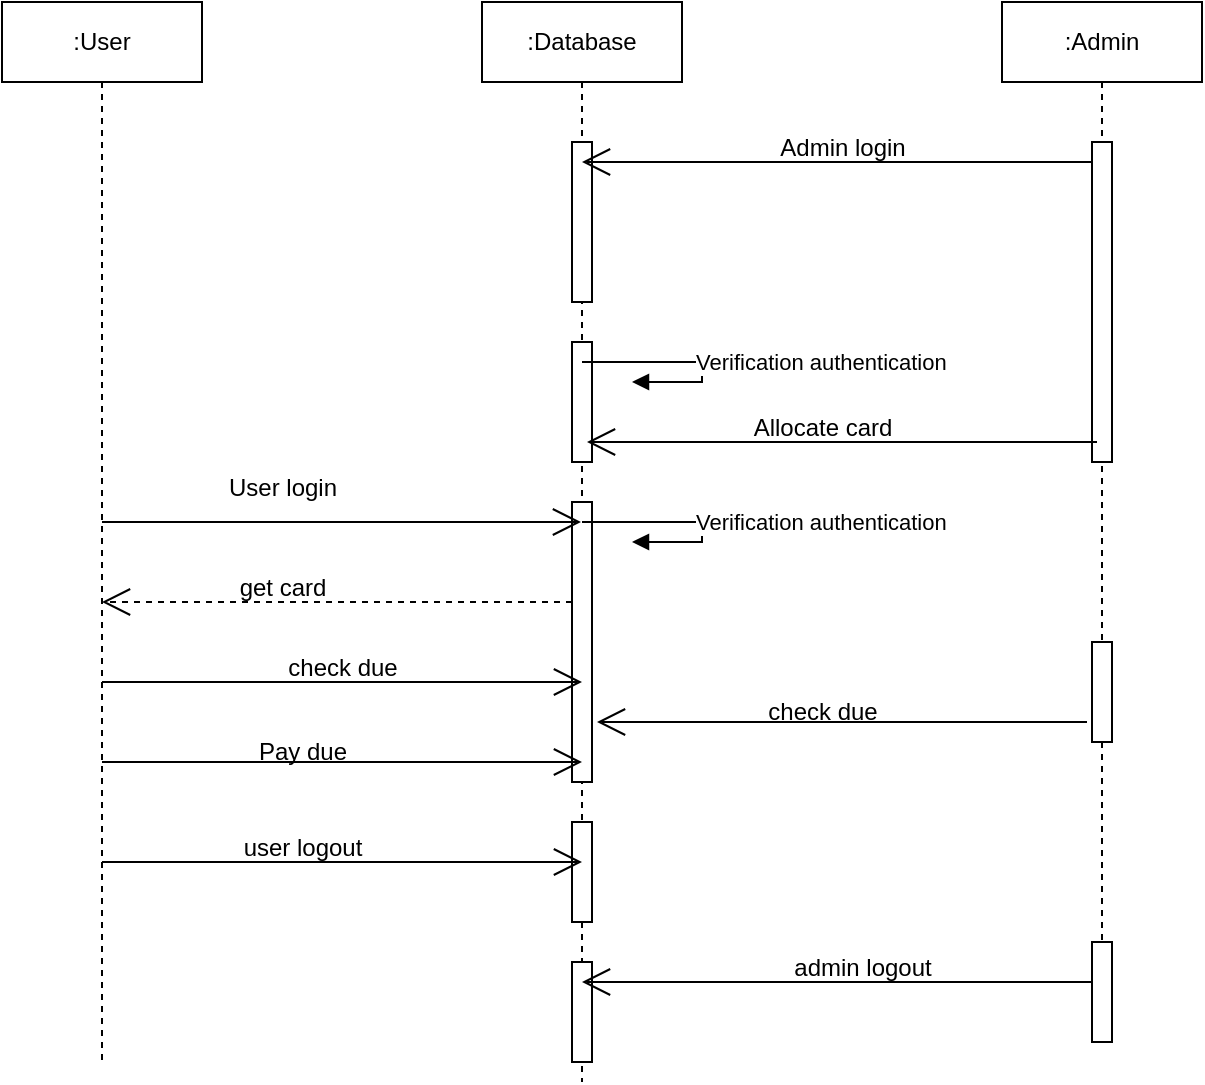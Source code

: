 <mxfile version="25.0.3">
  <diagram name="Page-1" id="X3vyGopgjFmDwHrXPJg6">
    <mxGraphModel grid="1" page="1" gridSize="10" guides="1" tooltips="1" connect="1" arrows="1" fold="1" pageScale="1" pageWidth="850" pageHeight="1100" math="0" shadow="0">
      <root>
        <mxCell id="0" />
        <mxCell id="1" parent="0" />
        <mxCell id="VADtkPt1rFwpbDyHD9jI-3" value=":Database" style="shape=umlLifeline;perimeter=lifelinePerimeter;whiteSpace=wrap;html=1;container=1;dropTarget=0;collapsible=0;recursiveResize=0;outlineConnect=0;portConstraint=eastwest;newEdgeStyle={&quot;curved&quot;:0,&quot;rounded&quot;:0};" vertex="1" parent="1">
          <mxGeometry x="360" y="40" width="100" height="540" as="geometry" />
        </mxCell>
        <mxCell id="VADtkPt1rFwpbDyHD9jI-6" value="" style="html=1;points=[[0,0,0,0,5],[0,1,0,0,-5],[1,0,0,0,5],[1,1,0,0,-5]];perimeter=orthogonalPerimeter;outlineConnect=0;targetShapes=umlLifeline;portConstraint=eastwest;newEdgeStyle={&quot;curved&quot;:0,&quot;rounded&quot;:0};" vertex="1" parent="VADtkPt1rFwpbDyHD9jI-3">
          <mxGeometry x="45" y="70" width="10" height="80" as="geometry" />
        </mxCell>
        <mxCell id="VADtkPt1rFwpbDyHD9jI-9" value="" style="html=1;points=[[0,0,0,0,5],[0,1,0,0,-5],[1,0,0,0,5],[1,1,0,0,-5]];perimeter=orthogonalPerimeter;outlineConnect=0;targetShapes=umlLifeline;portConstraint=eastwest;newEdgeStyle={&quot;curved&quot;:0,&quot;rounded&quot;:0};" vertex="1" parent="VADtkPt1rFwpbDyHD9jI-3">
          <mxGeometry x="45" y="170" width="10" height="60" as="geometry" />
        </mxCell>
        <mxCell id="VADtkPt1rFwpbDyHD9jI-15" value="" style="html=1;points=[[0,0,0,0,5],[0,1,0,0,-5],[1,0,0,0,5],[1,1,0,0,-5]];perimeter=orthogonalPerimeter;outlineConnect=0;targetShapes=umlLifeline;portConstraint=eastwest;newEdgeStyle={&quot;curved&quot;:0,&quot;rounded&quot;:0};" vertex="1" parent="VADtkPt1rFwpbDyHD9jI-3">
          <mxGeometry x="45" y="250" width="10" height="140" as="geometry" />
        </mxCell>
        <mxCell id="VADtkPt1rFwpbDyHD9jI-16" value="Verification authentication" style="html=1;align=left;spacingLeft=2;endArrow=block;rounded=0;edgeStyle=orthogonalEdgeStyle;curved=0;rounded=0;" edge="1" parent="VADtkPt1rFwpbDyHD9jI-3">
          <mxGeometry relative="1" as="geometry">
            <mxPoint x="50" y="260" as="sourcePoint" />
            <Array as="points">
              <mxPoint x="110" y="260" />
              <mxPoint x="110" y="270" />
            </Array>
            <mxPoint x="75" y="270" as="targetPoint" />
          </mxGeometry>
        </mxCell>
        <mxCell id="VADtkPt1rFwpbDyHD9jI-22" value="" style="html=1;points=[[0,0,0,0,5],[0,1,0,0,-5],[1,0,0,0,5],[1,1,0,0,-5]];perimeter=orthogonalPerimeter;outlineConnect=0;targetShapes=umlLifeline;portConstraint=eastwest;newEdgeStyle={&quot;curved&quot;:0,&quot;rounded&quot;:0};" vertex="1" parent="VADtkPt1rFwpbDyHD9jI-3">
          <mxGeometry x="45" y="410" width="10" height="50" as="geometry" />
        </mxCell>
        <mxCell id="VADtkPt1rFwpbDyHD9jI-23" value="" style="html=1;points=[[0,0,0,0,5],[0,1,0,0,-5],[1,0,0,0,5],[1,1,0,0,-5]];perimeter=orthogonalPerimeter;outlineConnect=0;targetShapes=umlLifeline;portConstraint=eastwest;newEdgeStyle={&quot;curved&quot;:0,&quot;rounded&quot;:0};" vertex="1" parent="VADtkPt1rFwpbDyHD9jI-3">
          <mxGeometry x="45" y="480" width="10" height="50" as="geometry" />
        </mxCell>
        <mxCell id="VADtkPt1rFwpbDyHD9jI-4" value=":Admin" style="shape=umlLifeline;perimeter=lifelinePerimeter;whiteSpace=wrap;html=1;container=1;dropTarget=0;collapsible=0;recursiveResize=0;outlineConnect=0;portConstraint=eastwest;newEdgeStyle={&quot;curved&quot;:0,&quot;rounded&quot;:0};" vertex="1" parent="1">
          <mxGeometry x="620" y="40" width="100" height="520" as="geometry" />
        </mxCell>
        <mxCell id="VADtkPt1rFwpbDyHD9jI-26" value="" style="html=1;points=[[0,0,0,0,5],[0,1,0,0,-5],[1,0,0,0,5],[1,1,0,0,-5]];perimeter=orthogonalPerimeter;outlineConnect=0;targetShapes=umlLifeline;portConstraint=eastwest;newEdgeStyle={&quot;curved&quot;:0,&quot;rounded&quot;:0};" vertex="1" parent="VADtkPt1rFwpbDyHD9jI-4">
          <mxGeometry x="45" y="470" width="10" height="50" as="geometry" />
        </mxCell>
        <mxCell id="VADtkPt1rFwpbDyHD9jI-27" value="" style="html=1;points=[[0,0,0,0,5],[0,1,0,0,-5],[1,0,0,0,5],[1,1,0,0,-5]];perimeter=orthogonalPerimeter;outlineConnect=0;targetShapes=umlLifeline;portConstraint=eastwest;newEdgeStyle={&quot;curved&quot;:0,&quot;rounded&quot;:0};" vertex="1" parent="VADtkPt1rFwpbDyHD9jI-4">
          <mxGeometry x="45" y="70" width="10" height="160" as="geometry" />
        </mxCell>
        <mxCell id="VADtkPt1rFwpbDyHD9jI-5" value=":User" style="shape=umlLifeline;perimeter=lifelinePerimeter;whiteSpace=wrap;html=1;container=1;dropTarget=0;collapsible=0;recursiveResize=0;outlineConnect=0;portConstraint=eastwest;newEdgeStyle={&quot;curved&quot;:0,&quot;rounded&quot;:0};" vertex="1" parent="1">
          <mxGeometry x="120" y="40" width="100" height="530" as="geometry" />
        </mxCell>
        <mxCell id="VADtkPt1rFwpbDyHD9jI-12" value="Verification authentication" style="html=1;align=left;spacingLeft=2;endArrow=block;rounded=0;edgeStyle=orthogonalEdgeStyle;curved=0;rounded=0;" edge="1" parent="1">
          <mxGeometry relative="1" as="geometry">
            <mxPoint x="410" y="220" as="sourcePoint" />
            <Array as="points">
              <mxPoint x="470" y="220" />
              <mxPoint x="470" y="230" />
            </Array>
            <mxPoint x="435" y="230" as="targetPoint" />
          </mxGeometry>
        </mxCell>
        <mxCell id="VADtkPt1rFwpbDyHD9jI-17" value="" style="endArrow=open;endSize=12;dashed=1;html=1;rounded=0;" edge="1" parent="1" source="VADtkPt1rFwpbDyHD9jI-15" target="VADtkPt1rFwpbDyHD9jI-5">
          <mxGeometry width="160" relative="1" as="geometry">
            <mxPoint x="399.5" y="320" as="sourcePoint" />
            <mxPoint x="230" y="320" as="targetPoint" />
            <Array as="points">
              <mxPoint x="360" y="340" />
            </Array>
          </mxGeometry>
        </mxCell>
        <mxCell id="VADtkPt1rFwpbDyHD9jI-18" value="" style="endArrow=open;endFill=1;endSize=12;html=1;rounded=0;" edge="1" parent="1" target="VADtkPt1rFwpbDyHD9jI-3">
          <mxGeometry width="160" relative="1" as="geometry">
            <mxPoint x="170" y="300" as="sourcePoint" />
            <mxPoint x="330" y="300" as="targetPoint" />
          </mxGeometry>
        </mxCell>
        <mxCell id="VADtkPt1rFwpbDyHD9jI-19" value="" style="endArrow=open;endFill=1;endSize=12;html=1;rounded=0;" edge="1" parent="1">
          <mxGeometry width="160" relative="1" as="geometry">
            <mxPoint x="170" y="380" as="sourcePoint" />
            <mxPoint x="410" y="380" as="targetPoint" />
          </mxGeometry>
        </mxCell>
        <mxCell id="VADtkPt1rFwpbDyHD9jI-20" value="" style="endArrow=open;endFill=1;endSize=12;html=1;rounded=0;" edge="1" parent="1">
          <mxGeometry width="160" relative="1" as="geometry">
            <mxPoint x="170" y="420" as="sourcePoint" />
            <mxPoint x="410" y="420" as="targetPoint" />
          </mxGeometry>
        </mxCell>
        <mxCell id="VADtkPt1rFwpbDyHD9jI-21" value="" style="endArrow=open;endFill=1;endSize=12;html=1;rounded=0;" edge="1" parent="1">
          <mxGeometry width="160" relative="1" as="geometry">
            <mxPoint x="170" y="470" as="sourcePoint" />
            <mxPoint x="410" y="470" as="targetPoint" />
          </mxGeometry>
        </mxCell>
        <mxCell id="VADtkPt1rFwpbDyHD9jI-24" value="" style="endArrow=open;endFill=1;endSize=12;html=1;rounded=0;" edge="1" parent="1" source="VADtkPt1rFwpbDyHD9jI-26">
          <mxGeometry width="160" relative="1" as="geometry">
            <mxPoint x="659.5" y="530" as="sourcePoint" />
            <mxPoint x="410" y="530" as="targetPoint" />
          </mxGeometry>
        </mxCell>
        <mxCell id="VADtkPt1rFwpbDyHD9jI-28" value="" style="endArrow=open;endFill=1;endSize=12;html=1;rounded=0;" edge="1" parent="1">
          <mxGeometry width="160" relative="1" as="geometry">
            <mxPoint x="665" y="120" as="sourcePoint" />
            <mxPoint x="410" y="120" as="targetPoint" />
          </mxGeometry>
        </mxCell>
        <mxCell id="VADtkPt1rFwpbDyHD9jI-29" value="" style="endArrow=open;endFill=1;endSize=12;html=1;rounded=0;" edge="1" parent="1">
          <mxGeometry width="160" relative="1" as="geometry">
            <mxPoint x="667.5" y="260" as="sourcePoint" />
            <mxPoint x="412.5" y="260" as="targetPoint" />
          </mxGeometry>
        </mxCell>
        <mxCell id="VADtkPt1rFwpbDyHD9jI-30" value="&lt;span style=&quot;color: rgba(0, 0, 0, 0); font-family: monospace; font-size: 0px; text-align: start;&quot;&gt;%3CmxGraphModel%3E%3Croot%3E%3CmxCell%20id%3D%220%22%2F%3E%3CmxCell%20id%3D%221%22%20parent%3D%220%22%2F%3E%3CmxCell%20id%3D%222%22%20value%3D%22%22%20style%3D%22endArrow%3Dopen%3BendFill%3D1%3BendSize%3D12%3Bhtml%3D1%3Brounded%3D0%3B%22%20edge%3D%221%22%20parent%3D%221%22%3E%3CmxGeometry%20width%3D%22160%22%20relative%3D%221%22%20as%3D%22geometry%22%3E%3CmxPoint%20x%3D%22665%22%20y%3D%22530%22%20as%3D%22sourcePoint%22%2F%3E%3CmxPoint%20x%3D%22410%22%20y%3D%22530%22%20as%3D%22targetPoint%22%2F%3E%3C%2FmxGeometry%3E%3C%2FmxCell%3E%3C%2Froot%3E%3C%2FmxGraphModel%3E&lt;/span&gt;" style="text;html=1;align=center;verticalAlign=middle;resizable=0;points=[];autosize=1;strokeColor=none;fillColor=none;" vertex="1" parent="1">
          <mxGeometry x="430" y="98" width="20" height="30" as="geometry" />
        </mxCell>
        <mxCell id="VADtkPt1rFwpbDyHD9jI-31" value="" style="endArrow=open;endFill=1;endSize=12;html=1;rounded=0;" edge="1" parent="1">
          <mxGeometry width="160" relative="1" as="geometry">
            <mxPoint x="662.5" y="400" as="sourcePoint" />
            <mxPoint x="417.5" y="400" as="targetPoint" />
          </mxGeometry>
        </mxCell>
        <mxCell id="VADtkPt1rFwpbDyHD9jI-33" value="" style="endArrow=open;endFill=1;endSize=12;html=1;rounded=0;" edge="1" parent="1" target="VADtkPt1rFwpbDyHD9jI-32">
          <mxGeometry width="160" relative="1" as="geometry">
            <mxPoint x="675" y="360" as="sourcePoint" />
            <mxPoint x="420" y="360" as="targetPoint" />
          </mxGeometry>
        </mxCell>
        <mxCell id="VADtkPt1rFwpbDyHD9jI-32" value="" style="html=1;points=[[0,0,0,0,5],[0,1,0,0,-5],[1,0,0,0,5],[1,1,0,0,-5]];perimeter=orthogonalPerimeter;outlineConnect=0;targetShapes=umlLifeline;portConstraint=eastwest;newEdgeStyle={&quot;curved&quot;:0,&quot;rounded&quot;:0};" vertex="1" parent="1">
          <mxGeometry x="665" y="360" width="10" height="50" as="geometry" />
        </mxCell>
        <mxCell id="VADtkPt1rFwpbDyHD9jI-34" value="User login" style="text;html=1;align=center;verticalAlign=middle;resizable=0;points=[];autosize=1;strokeColor=none;fillColor=none;" vertex="1" parent="1">
          <mxGeometry x="220" y="268" width="80" height="30" as="geometry" />
        </mxCell>
        <mxCell id="VADtkPt1rFwpbDyHD9jI-35" value="Admin login" style="text;html=1;align=center;verticalAlign=middle;resizable=0;points=[];autosize=1;strokeColor=none;fillColor=none;" vertex="1" parent="1">
          <mxGeometry x="495" y="98" width="90" height="30" as="geometry" />
        </mxCell>
        <mxCell id="VADtkPt1rFwpbDyHD9jI-38" value="Allocate card" style="text;html=1;align=center;verticalAlign=middle;resizable=0;points=[];autosize=1;strokeColor=none;fillColor=none;" vertex="1" parent="1">
          <mxGeometry x="485" y="238" width="90" height="30" as="geometry" />
        </mxCell>
        <mxCell id="VADtkPt1rFwpbDyHD9jI-39" value="check due" style="text;html=1;align=center;verticalAlign=middle;resizable=0;points=[];autosize=1;strokeColor=none;fillColor=none;" vertex="1" parent="1">
          <mxGeometry x="490" y="380" width="80" height="30" as="geometry" />
        </mxCell>
        <mxCell id="VADtkPt1rFwpbDyHD9jI-40" value="get card" style="text;html=1;align=center;verticalAlign=middle;resizable=0;points=[];autosize=1;strokeColor=none;fillColor=none;" vertex="1" parent="1">
          <mxGeometry x="225" y="318" width="70" height="30" as="geometry" />
        </mxCell>
        <mxCell id="VADtkPt1rFwpbDyHD9jI-41" value="check due" style="text;html=1;align=center;verticalAlign=middle;resizable=0;points=[];autosize=1;strokeColor=none;fillColor=none;" vertex="1" parent="1">
          <mxGeometry x="250" y="358" width="80" height="30" as="geometry" />
        </mxCell>
        <mxCell id="VADtkPt1rFwpbDyHD9jI-42" value="Pay due" style="text;html=1;align=center;verticalAlign=middle;resizable=0;points=[];autosize=1;strokeColor=none;fillColor=none;" vertex="1" parent="1">
          <mxGeometry x="235" y="400" width="70" height="30" as="geometry" />
        </mxCell>
        <mxCell id="VADtkPt1rFwpbDyHD9jI-43" value="user logout" style="text;html=1;align=center;verticalAlign=middle;resizable=0;points=[];autosize=1;strokeColor=none;fillColor=none;" vertex="1" parent="1">
          <mxGeometry x="230" y="448" width="80" height="30" as="geometry" />
        </mxCell>
        <mxCell id="VADtkPt1rFwpbDyHD9jI-44" value="admin logout" style="text;html=1;align=center;verticalAlign=middle;resizable=0;points=[];autosize=1;strokeColor=none;fillColor=none;" vertex="1" parent="1">
          <mxGeometry x="505" y="508" width="90" height="30" as="geometry" />
        </mxCell>
      </root>
    </mxGraphModel>
  </diagram>
</mxfile>
